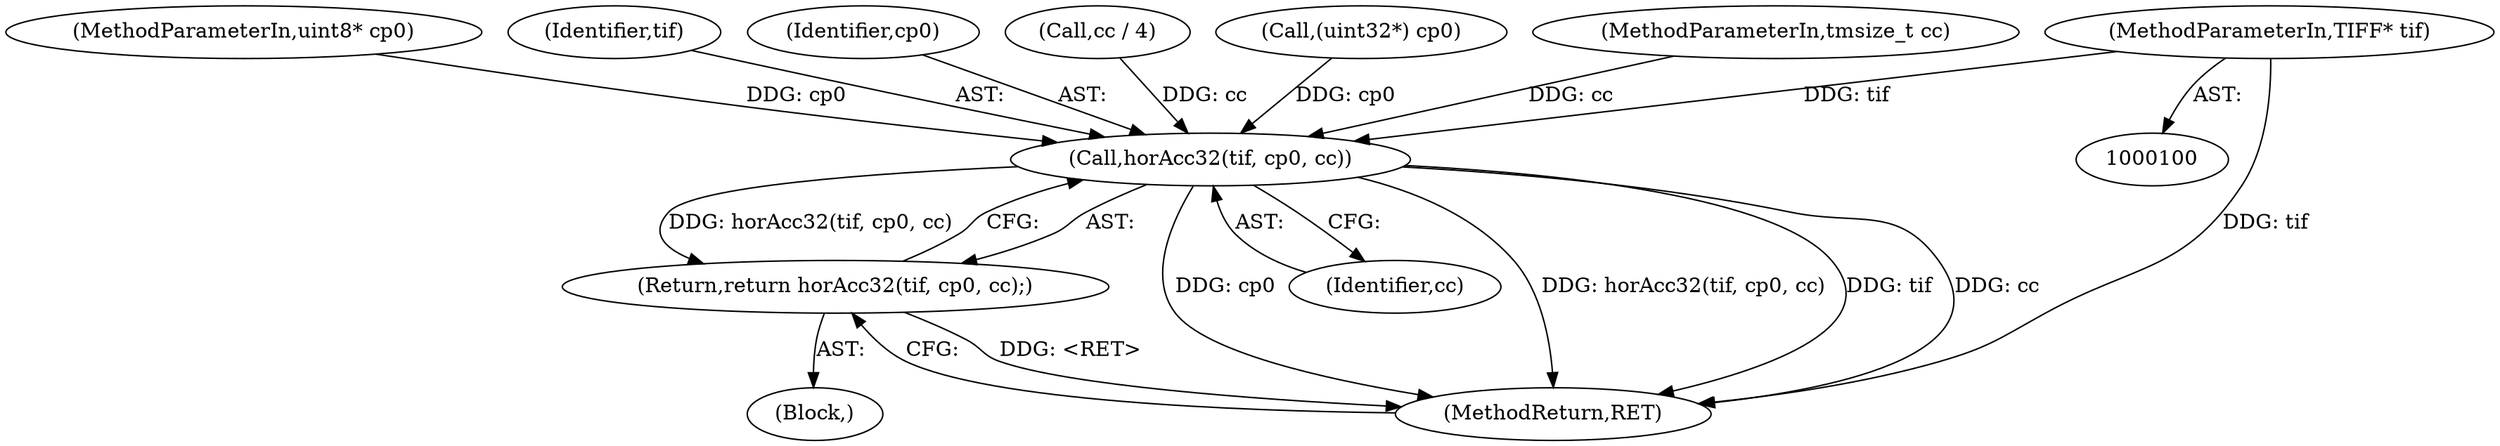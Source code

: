digraph "0_libtiff_3ca657a8793dd011bf869695d72ad31c779c3cc1_12@pointer" {
"1000101" [label="(MethodParameterIn,TIFF* tif)"];
"1000121" [label="(Call,horAcc32(tif, cp0, cc))"];
"1000120" [label="(Return,return horAcc32(tif, cp0, cc);)"];
"1000102" [label="(MethodParameterIn,uint8* cp0)"];
"1000122" [label="(Identifier,tif)"];
"1000123" [label="(Identifier,cp0)"];
"1000114" [label="(Call,cc / 4)"];
"1000124" [label="(Identifier,cc)"];
"1000125" [label="(MethodReturn,RET)"];
"1000101" [label="(MethodParameterIn,TIFF* tif)"];
"1000108" [label="(Call,(uint32*) cp0)"];
"1000103" [label="(MethodParameterIn,tmsize_t cc)"];
"1000121" [label="(Call,horAcc32(tif, cp0, cc))"];
"1000120" [label="(Return,return horAcc32(tif, cp0, cc);)"];
"1000104" [label="(Block,)"];
"1000101" -> "1000100"  [label="AST: "];
"1000101" -> "1000125"  [label="DDG: tif"];
"1000101" -> "1000121"  [label="DDG: tif"];
"1000121" -> "1000120"  [label="AST: "];
"1000121" -> "1000124"  [label="CFG: "];
"1000122" -> "1000121"  [label="AST: "];
"1000123" -> "1000121"  [label="AST: "];
"1000124" -> "1000121"  [label="AST: "];
"1000120" -> "1000121"  [label="CFG: "];
"1000121" -> "1000125"  [label="DDG: cp0"];
"1000121" -> "1000125"  [label="DDG: horAcc32(tif, cp0, cc)"];
"1000121" -> "1000125"  [label="DDG: tif"];
"1000121" -> "1000125"  [label="DDG: cc"];
"1000121" -> "1000120"  [label="DDG: horAcc32(tif, cp0, cc)"];
"1000108" -> "1000121"  [label="DDG: cp0"];
"1000102" -> "1000121"  [label="DDG: cp0"];
"1000114" -> "1000121"  [label="DDG: cc"];
"1000103" -> "1000121"  [label="DDG: cc"];
"1000120" -> "1000104"  [label="AST: "];
"1000125" -> "1000120"  [label="CFG: "];
"1000120" -> "1000125"  [label="DDG: <RET>"];
}
